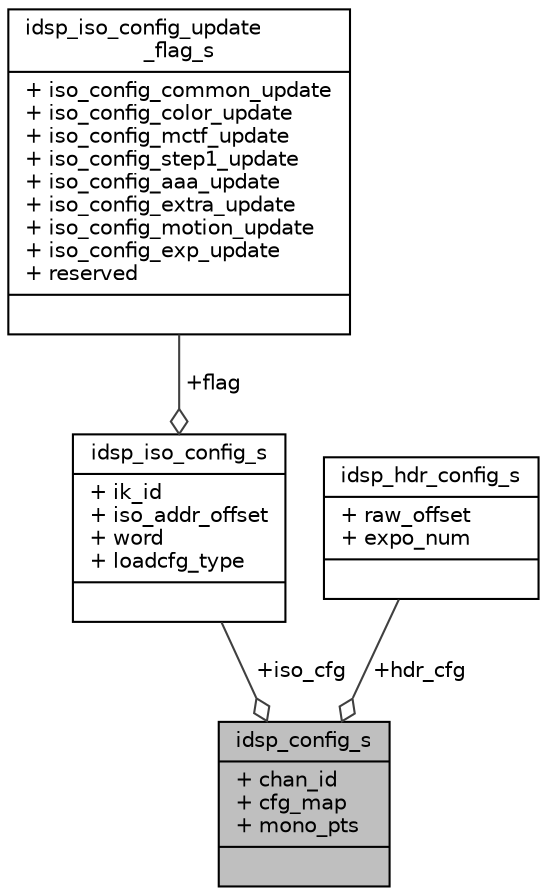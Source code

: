 digraph "idsp_config_s"
{
 // INTERACTIVE_SVG=YES
 // LATEX_PDF_SIZE
  bgcolor="transparent";
  edge [fontname="Helvetica",fontsize="10",labelfontname="Helvetica",labelfontsize="10"];
  node [fontname="Helvetica",fontsize="10",shape=record];
  Node1 [label="{idsp_config_s\n|+ chan_id\l+ cfg_map\l+ mono_pts\l|}",height=0.2,width=0.4,color="black", fillcolor="grey75", style="filled", fontcolor="black",tooltip=" "];
  Node2 -> Node1 [color="grey25",fontsize="10",style="solid",label=" +iso_cfg" ,arrowhead="odiamond",fontname="Helvetica"];
  Node2 [label="{idsp_iso_config_s\n|+ ik_id\l+ iso_addr_offset\l+ word\l+ loadcfg_type\l|}",height=0.2,width=0.4,color="black",URL="$d1/d64/structidsp__iso__config__s.html",tooltip=" "];
  Node3 -> Node2 [color="grey25",fontsize="10",style="solid",label=" +flag" ,arrowhead="odiamond",fontname="Helvetica"];
  Node3 [label="{idsp_iso_config_update\l_flag_s\n|+ iso_config_common_update\l+ iso_config_color_update\l+ iso_config_mctf_update\l+ iso_config_step1_update\l+ iso_config_aaa_update\l+ iso_config_extra_update\l+ iso_config_motion_update\l+ iso_config_exp_update\l+ reserved\l|}",height=0.2,width=0.4,color="black",URL="$d0/d2f/structidsp__iso__config__update__flag__s.html",tooltip=" "];
  Node4 -> Node1 [color="grey25",fontsize="10",style="solid",label=" +hdr_cfg" ,arrowhead="odiamond",fontname="Helvetica"];
  Node4 [label="{idsp_hdr_config_s\n|+ raw_offset\l+ expo_num\l|}",height=0.2,width=0.4,color="black",URL="$d7/d1c/structidsp__hdr__config__s.html",tooltip=" "];
}
